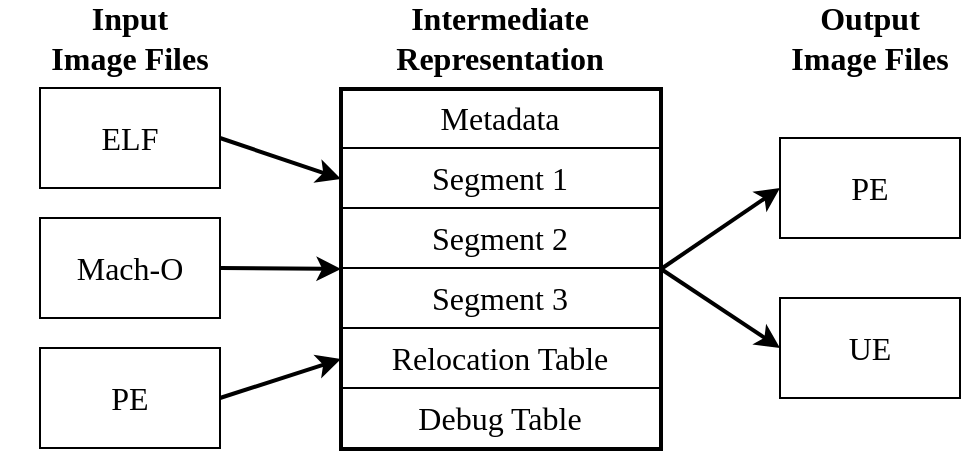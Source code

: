 <mxfile version="20.8.20" type="device"><diagram id="TU2kwRziAanPH_4qSj-D" name="Page-1"><mxGraphModel dx="1040" dy="851" grid="1" gridSize="5" guides="1" tooltips="1" connect="1" arrows="1" fold="1" page="0" pageScale="1" pageWidth="850" pageHeight="1100" math="0" shadow="0"><root><mxCell id="0"/><mxCell id="1" parent="0"/><mxCell id="TS0SSAJ37JHGTNKJHqvQ-23" style="rounded=0;orthogonalLoop=1;jettySize=auto;html=1;exitX=1;exitY=0.5;exitDx=0;exitDy=0;entryX=0;entryY=0.25;entryDx=0;entryDy=0;fontFamily=LMRoman10-Regular;fontSize=16;strokeWidth=2;" parent="1" source="TS0SSAJ37JHGTNKJHqvQ-1" target="TS0SSAJ37JHGTNKJHqvQ-18" edge="1"><mxGeometry relative="1" as="geometry"/></mxCell><mxCell id="TS0SSAJ37JHGTNKJHqvQ-1" value="&lt;font face=&quot;LMRoman10-Regular&quot; style=&quot;font-size: 16px;&quot;&gt;ELF&lt;/font&gt;" style="rounded=0;whiteSpace=wrap;html=1;" parent="1" vertex="1"><mxGeometry x="390" y="390" width="90" height="50" as="geometry"/></mxCell><mxCell id="TS0SSAJ37JHGTNKJHqvQ-25" style="rounded=0;orthogonalLoop=1;jettySize=auto;html=1;exitX=1;exitY=0.5;exitDx=0;exitDy=0;entryX=0;entryY=0.75;entryDx=0;entryDy=0;fontFamily=LMRoman10-Regular;fontSize=16;strokeWidth=2;" parent="1" source="TS0SSAJ37JHGTNKJHqvQ-2" target="TS0SSAJ37JHGTNKJHqvQ-18" edge="1"><mxGeometry relative="1" as="geometry"/></mxCell><mxCell id="TS0SSAJ37JHGTNKJHqvQ-2" value="&lt;font face=&quot;LMRoman10-Regular&quot; style=&quot;font-size: 16px;&quot;&gt;PE&lt;/font&gt;" style="rounded=0;whiteSpace=wrap;html=1;" parent="1" vertex="1"><mxGeometry x="390" y="520" width="90" height="50" as="geometry"/></mxCell><mxCell id="TS0SSAJ37JHGTNKJHqvQ-24" style="rounded=0;orthogonalLoop=1;jettySize=auto;html=1;exitX=1;exitY=0.5;exitDx=0;exitDy=0;entryX=0;entryY=0.5;entryDx=0;entryDy=0;fontFamily=LMRoman10-Regular;fontSize=16;strokeWidth=2;" parent="1" source="TS0SSAJ37JHGTNKJHqvQ-3" target="TS0SSAJ37JHGTNKJHqvQ-18" edge="1"><mxGeometry relative="1" as="geometry"/></mxCell><mxCell id="TS0SSAJ37JHGTNKJHqvQ-3" value="&lt;font face=&quot;LMRoman10-Regular&quot; style=&quot;font-size: 16px;&quot;&gt;Mach-O&lt;/font&gt;" style="rounded=0;whiteSpace=wrap;html=1;" parent="1" vertex="1"><mxGeometry x="390" y="455" width="90" height="50" as="geometry"/></mxCell><mxCell id="TS0SSAJ37JHGTNKJHqvQ-7" value="&lt;b&gt;Input&lt;br&gt;Image Files&lt;/b&gt;" style="text;html=1;strokeColor=none;fillColor=none;align=center;verticalAlign=middle;whiteSpace=wrap;rounded=0;fontFamily=LMRoman10-Regular;fontSize=16;fontColor=default;" parent="1" vertex="1"><mxGeometry x="370" y="350" width="130" height="30" as="geometry"/></mxCell><mxCell id="TS0SSAJ37JHGTNKJHqvQ-9" value="&lt;font style=&quot;font-size: 16px;&quot; face=&quot;LMRoman10-Regular&quot;&gt;Segment 1&lt;/font&gt;" style="rounded=0;whiteSpace=wrap;html=1;strokeWidth=1;" parent="1" vertex="1"><mxGeometry x="540" y="420" width="160" height="30" as="geometry"/></mxCell><mxCell id="TS0SSAJ37JHGTNKJHqvQ-10" value="&lt;span style=&quot;font-family: LMRoman10-Regular; font-size: 16px;&quot;&gt;Segment&lt;/span&gt;&lt;font style=&quot;font-size: 16px;&quot; face=&quot;LMRoman10-Regular&quot;&gt;&amp;nbsp;2&lt;/font&gt;" style="rounded=0;whiteSpace=wrap;html=1;strokeWidth=1;" parent="1" vertex="1"><mxGeometry x="540" y="450" width="160" height="30" as="geometry"/></mxCell><mxCell id="TS0SSAJ37JHGTNKJHqvQ-11" value="&lt;span style=&quot;font-family: LMRoman10-Regular; font-size: 16px;&quot;&gt;Segment&lt;/span&gt;&lt;font style=&quot;font-size: 16px;&quot; face=&quot;LMRoman10-Regular&quot;&gt;&amp;nbsp;3&lt;/font&gt;" style="rounded=0;whiteSpace=wrap;html=1;strokeWidth=1;" parent="1" vertex="1"><mxGeometry x="540" y="480" width="160" height="30" as="geometry"/></mxCell><mxCell id="TS0SSAJ37JHGTNKJHqvQ-12" value="&lt;font style=&quot;font-size: 16px;&quot; face=&quot;LMRoman10-Regular&quot;&gt;Relocation Table&lt;br&gt;&lt;/font&gt;" style="rounded=0;whiteSpace=wrap;html=1;" parent="1" vertex="1"><mxGeometry x="540" y="510" width="160" height="30" as="geometry"/></mxCell><mxCell id="TS0SSAJ37JHGTNKJHqvQ-13" value="&lt;font style=&quot;font-size: 16px;&quot; face=&quot;LMRoman10-Regular&quot;&gt;Debug Table&lt;br&gt;&lt;/font&gt;" style="rounded=0;whiteSpace=wrap;html=1;" parent="1" vertex="1"><mxGeometry x="540" y="540" width="160" height="30" as="geometry"/></mxCell><mxCell id="TS0SSAJ37JHGTNKJHqvQ-15" value="&lt;b&gt;Intermediate&lt;br&gt;Representation&lt;/b&gt;" style="text;html=1;strokeColor=none;fillColor=none;align=center;verticalAlign=middle;whiteSpace=wrap;rounded=0;fontFamily=LMRoman10-Regular;fontSize=16;fontColor=default;" parent="1" vertex="1"><mxGeometry x="540" y="350" width="160" height="30" as="geometry"/></mxCell><mxCell id="TS0SSAJ37JHGTNKJHqvQ-16" value="&lt;font style=&quot;font-size: 16px;&quot; face=&quot;LMRoman10-Regular&quot;&gt;Metadata&lt;/font&gt;" style="rounded=0;whiteSpace=wrap;html=1;strokeWidth=1;" parent="1" vertex="1"><mxGeometry x="540" y="390" width="160" height="30" as="geometry"/></mxCell><mxCell id="TS0SSAJ37JHGTNKJHqvQ-26" style="edgeStyle=none;rounded=0;orthogonalLoop=1;jettySize=auto;html=1;exitX=1;exitY=0.5;exitDx=0;exitDy=0;entryX=0;entryY=0.5;entryDx=0;entryDy=0;fontFamily=LMRoman10-Regular;fontSize=16;strokeWidth=2;" parent="1" source="TS0SSAJ37JHGTNKJHqvQ-18" target="TS0SSAJ37JHGTNKJHqvQ-21" edge="1"><mxGeometry relative="1" as="geometry"/></mxCell><mxCell id="TS0SSAJ37JHGTNKJHqvQ-27" style="edgeStyle=none;rounded=0;orthogonalLoop=1;jettySize=auto;html=1;exitX=1;exitY=0.5;exitDx=0;exitDy=0;entryX=0;entryY=0.5;entryDx=0;entryDy=0;fontFamily=LMRoman10-Regular;fontSize=16;strokeWidth=2;" parent="1" source="TS0SSAJ37JHGTNKJHqvQ-18" target="TS0SSAJ37JHGTNKJHqvQ-22" edge="1"><mxGeometry relative="1" as="geometry"/></mxCell><mxCell id="TS0SSAJ37JHGTNKJHqvQ-21" value="&lt;font face=&quot;LMRoman10-Regular&quot; style=&quot;font-size: 16px;&quot;&gt;PE&lt;/font&gt;" style="rounded=0;whiteSpace=wrap;html=1;" parent="1" vertex="1"><mxGeometry x="760" y="415" width="90" height="50" as="geometry"/></mxCell><mxCell id="TS0SSAJ37JHGTNKJHqvQ-22" value="&lt;font face=&quot;LMRoman10-Regular&quot; style=&quot;font-size: 16px;&quot;&gt;UE&lt;/font&gt;" style="rounded=0;whiteSpace=wrap;html=1;" parent="1" vertex="1"><mxGeometry x="760" y="495" width="90" height="50" as="geometry"/></mxCell><mxCell id="TS0SSAJ37JHGTNKJHqvQ-28" value="&lt;b&gt;Output&lt;br&gt;Image Files&lt;/b&gt;" style="text;html=1;strokeColor=none;fillColor=none;align=center;verticalAlign=middle;whiteSpace=wrap;rounded=0;fontFamily=LMRoman10-Regular;fontSize=16;fontColor=default;" parent="1" vertex="1"><mxGeometry x="760" y="350" width="90" height="30" as="geometry"/></mxCell><mxCell id="TS0SSAJ37JHGTNKJHqvQ-18" value="" style="rounded=0;whiteSpace=wrap;html=1;strokeWidth=2;fontFamily=LMRoman10-Regular;fontSize=16;fillColor=none;" parent="1" vertex="1"><mxGeometry x="540.5" y="390.5" width="160" height="180" as="geometry"/></mxCell></root></mxGraphModel></diagram></mxfile>